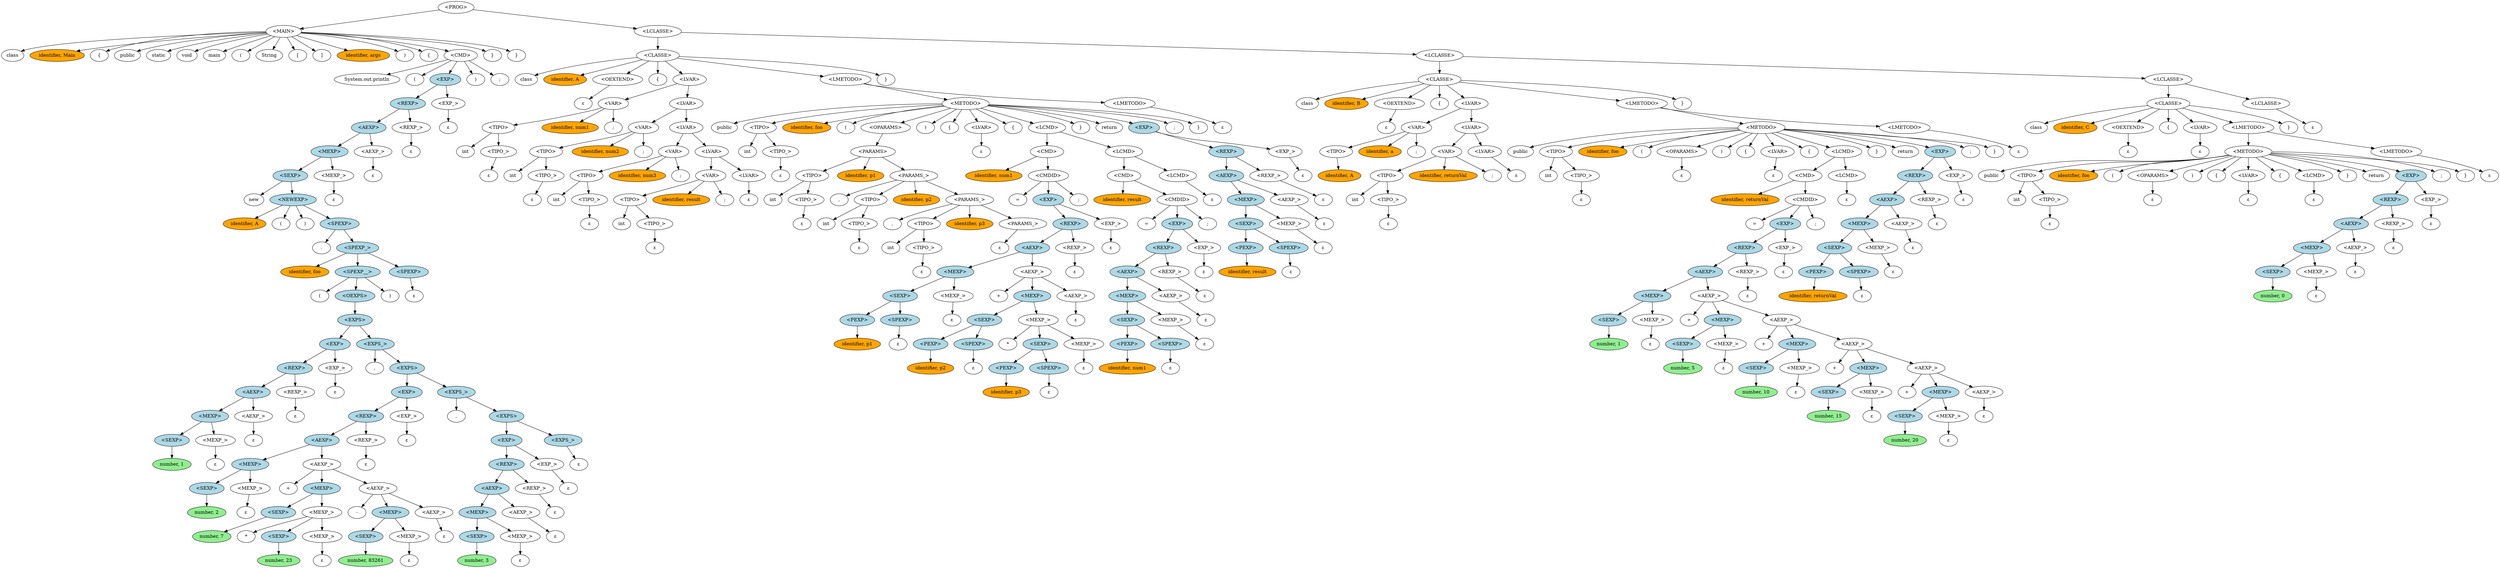 digraph tree {
    "0x0" [label="<PROG>" fillcolor="white" style="filled"];
    "0x1" [label="<MAIN>" fillcolor="white" style="filled"];
    "0x2" [label="class" fillcolor="white" style="filled"];
    "0x3" [label="identifier, Main" fillcolor="orange" style="filled"];
    "0x4" [label="{" fillcolor="white" style="filled"];
    "0x5" [label="public" fillcolor="white" style="filled"];
    "0x6" [label="static" fillcolor="white" style="filled"];
    "0x7" [label="void" fillcolor="white" style="filled"];
    "0x8" [label="main" fillcolor="white" style="filled"];
    "0x9" [label="(" fillcolor="white" style="filled"];
    "0xa" [label="String" fillcolor="white" style="filled"];
    "0xb" [label="[" fillcolor="white" style="filled"];
    "0xc" [label="]" fillcolor="white" style="filled"];
    "0xd" [label="identifier, args" fillcolor="orange" style="filled"];
    "0xe" [label=")" fillcolor="white" style="filled"];
    "0xf" [label="{" fillcolor="white" style="filled"];
    "0x10" [label="<CMD>" fillcolor="white" style="filled"];
    "0x11" [label="System.out.println" fillcolor="white" style="filled"];
    "0x12" [label="(" fillcolor="white" style="filled"];
    "0x13" [label="<EXP>" fillcolor="lightblue" style="filled"];
    "0x14" [label="<REXP>" fillcolor="lightblue" style="filled"];
    "0x15" [label="<AEXP>" fillcolor="lightblue" style="filled"];
    "0x16" [label="<MEXP>" fillcolor="lightblue" style="filled"];
    "0x17" [label="<SEXP>" fillcolor="lightblue" style="filled"];
    "0x18" [label="new" fillcolor="white" style="filled"];
    "0x19" [label="<NEWEXP>" fillcolor="lightblue" style="filled"];
    "0x1a" [label="identifier, A" fillcolor="orange" style="filled"];
    "0x1b" [label="(" fillcolor="white" style="filled"];
    "0x1c" [label=")" fillcolor="white" style="filled"];
    "0x1d" [label="<SPEXP>" fillcolor="lightblue" style="filled"];
    "0x1e" [label="." fillcolor="white" style="filled"];
    "0x1f" [label="<SPEXP_>" fillcolor="lightblue" style="filled"];
    "0x20" [label="identifier, foo" fillcolor="orange" style="filled"];
    "0x21" [label="<SPEXP__>" fillcolor="lightblue" style="filled"];
    "0x22" [label="(" fillcolor="white" style="filled"];
    "0x23" [label="<OEXPS>" fillcolor="lightblue" style="filled"];
    "0x24" [label="<EXPS>" fillcolor="lightblue" style="filled"];
    "0x25" [label="<EXP>" fillcolor="lightblue" style="filled"];
    "0x26" [label="<REXP>" fillcolor="lightblue" style="filled"];
    "0x27" [label="<AEXP>" fillcolor="lightblue" style="filled"];
    "0x28" [label="<MEXP>" fillcolor="lightblue" style="filled"];
    "0x29" [label="<SEXP>" fillcolor="lightblue" style="filled"];
    "0x2a" [label="number, 1" fillcolor="lightgreen" style="filled"];
    "0x2b" [label="<MEXP_>" fillcolor="white" style="filled"];
    "0x2c" [label="ε" fillcolor="white" style="filled"];
    "0x2d" [label="<AEXP_>" fillcolor="white" style="filled"];
    "0x2e" [label="ε" fillcolor="white" style="filled"];
    "0x2f" [label="<REXP_>" fillcolor="white" style="filled"];
    "0x30" [label="ε" fillcolor="white" style="filled"];
    "0x31" [label="<EXP_>" fillcolor="white" style="filled"];
    "0x32" [label="ε" fillcolor="white" style="filled"];
    "0x33" [label="<EXPS_>" fillcolor="lightblue" style="filled"];
    "0x34" [label="," fillcolor="white" style="filled"];
    "0x35" [label="<EXPS>" fillcolor="lightblue" style="filled"];
    "0x36" [label="<EXP>" fillcolor="lightblue" style="filled"];
    "0x37" [label="<REXP>" fillcolor="lightblue" style="filled"];
    "0x38" [label="<AEXP>" fillcolor="lightblue" style="filled"];
    "0x39" [label="<MEXP>" fillcolor="lightblue" style="filled"];
    "0x3a" [label="<SEXP>" fillcolor="lightblue" style="filled"];
    "0x3b" [label="number, 2" fillcolor="lightgreen" style="filled"];
    "0x3c" [label="<MEXP_>" fillcolor="white" style="filled"];
    "0x3d" [label="ε" fillcolor="white" style="filled"];
    "0x3e" [label="<AEXP_>" fillcolor="white" style="filled"];
    "0x3f" [label="+" fillcolor="white" style="filled"];
    "0x40" [label="<MEXP>" fillcolor="lightblue" style="filled"];
    "0x41" [label="<SEXP>" fillcolor="lightblue" style="filled"];
    "0x42" [label="number, 7" fillcolor="lightgreen" style="filled"];
    "0x43" [label="<MEXP_>" fillcolor="white" style="filled"];
    "0x44" [label="*" fillcolor="white" style="filled"];
    "0x45" [label="<SEXP>" fillcolor="lightblue" style="filled"];
    "0x46" [label="number, 23" fillcolor="lightgreen" style="filled"];
    "0x47" [label="<MEXP_>" fillcolor="white" style="filled"];
    "0x48" [label="ε" fillcolor="white" style="filled"];
    "0x49" [label="<AEXP_>" fillcolor="white" style="filled"];
    "0x4a" [label="-" fillcolor="white" style="filled"];
    "0x4b" [label="<MEXP>" fillcolor="lightblue" style="filled"];
    "0x4c" [label="<SEXP>" fillcolor="lightblue" style="filled"];
    "0x4d" [label="number, 83261" fillcolor="lightgreen" style="filled"];
    "0x4e" [label="<MEXP_>" fillcolor="white" style="filled"];
    "0x4f" [label="ε" fillcolor="white" style="filled"];
    "0x50" [label="<AEXP_>" fillcolor="white" style="filled"];
    "0x51" [label="ε" fillcolor="white" style="filled"];
    "0x52" [label="<REXP_>" fillcolor="white" style="filled"];
    "0x53" [label="ε" fillcolor="white" style="filled"];
    "0x54" [label="<EXP_>" fillcolor="white" style="filled"];
    "0x55" [label="ε" fillcolor="white" style="filled"];
    "0x56" [label="<EXPS_>" fillcolor="lightblue" style="filled"];
    "0x57" [label="," fillcolor="white" style="filled"];
    "0x58" [label="<EXPS>" fillcolor="lightblue" style="filled"];
    "0x59" [label="<EXP>" fillcolor="lightblue" style="filled"];
    "0x5a" [label="<REXP>" fillcolor="lightblue" style="filled"];
    "0x5b" [label="<AEXP>" fillcolor="lightblue" style="filled"];
    "0x5c" [label="<MEXP>" fillcolor="lightblue" style="filled"];
    "0x5d" [label="<SEXP>" fillcolor="lightblue" style="filled"];
    "0x5e" [label="number, 3" fillcolor="lightgreen" style="filled"];
    "0x5f" [label="<MEXP_>" fillcolor="white" style="filled"];
    "0x60" [label="ε" fillcolor="white" style="filled"];
    "0x61" [label="<AEXP_>" fillcolor="white" style="filled"];
    "0x62" [label="ε" fillcolor="white" style="filled"];
    "0x63" [label="<REXP_>" fillcolor="white" style="filled"];
    "0x64" [label="ε" fillcolor="white" style="filled"];
    "0x65" [label="<EXP_>" fillcolor="white" style="filled"];
    "0x66" [label="ε" fillcolor="white" style="filled"];
    "0x67" [label="<EXPS_>" fillcolor="lightblue" style="filled"];
    "0x68" [label="ε" fillcolor="white" style="filled"];
    "0x69" [label=")" fillcolor="white" style="filled"];
    "0x6a" [label="<SPEXP>" fillcolor="lightblue" style="filled"];
    "0x6b" [label="ε" fillcolor="white" style="filled"];
    "0x6c" [label="<MEXP_>" fillcolor="white" style="filled"];
    "0x6d" [label="ε" fillcolor="white" style="filled"];
    "0x6e" [label="<AEXP_>" fillcolor="white" style="filled"];
    "0x6f" [label="ε" fillcolor="white" style="filled"];
    "0x70" [label="<REXP_>" fillcolor="white" style="filled"];
    "0x71" [label="ε" fillcolor="white" style="filled"];
    "0x72" [label="<EXP_>" fillcolor="white" style="filled"];
    "0x73" [label="ε" fillcolor="white" style="filled"];
    "0x74" [label=")" fillcolor="white" style="filled"];
    "0x75" [label=";" fillcolor="white" style="filled"];
    "0x76" [label="}" fillcolor="white" style="filled"];
    "0x77" [label="}" fillcolor="white" style="filled"];
    "0x78" [label="<LCLASSE>" fillcolor="white" style="filled"];
    "0x79" [label="<CLASSE>" fillcolor="white" style="filled"];
    "0x7a" [label="class" fillcolor="white" style="filled"];
    "0x7b" [label="identifier, A" fillcolor="orange" style="filled"];
    "0x7c" [label="<OEXTEND>" fillcolor="white" style="filled"];
    "0x7d" [label="ε" fillcolor="white" style="filled"];
    "0x7e" [label="{" fillcolor="white" style="filled"];
    "0x7f" [label="<LVAR>" fillcolor="white" style="filled"];
    "0x80" [label="<VAR>" fillcolor="white" style="filled"];
    "0x81" [label="<TIPO>" fillcolor="white" style="filled"];
    "0x82" [label="int" fillcolor="white" style="filled"];
    "0x83" [label="<TIPO_>" fillcolor="white" style="filled"];
    "0x84" [label="ε" fillcolor="white" style="filled"];
    "0x85" [label="identifier, num1" fillcolor="orange" style="filled"];
    "0x86" [label=";" fillcolor="white" style="filled"];
    "0x87" [label="<LVAR>" fillcolor="white" style="filled"];
    "0x88" [label="<VAR>" fillcolor="white" style="filled"];
    "0x89" [label="<TIPO>" fillcolor="white" style="filled"];
    "0x8a" [label="int" fillcolor="white" style="filled"];
    "0x8b" [label="<TIPO_>" fillcolor="white" style="filled"];
    "0x8c" [label="ε" fillcolor="white" style="filled"];
    "0x8d" [label="identifier, num2" fillcolor="orange" style="filled"];
    "0x8e" [label=";" fillcolor="white" style="filled"];
    "0x8f" [label="<LVAR>" fillcolor="white" style="filled"];
    "0x90" [label="<VAR>" fillcolor="white" style="filled"];
    "0x91" [label="<TIPO>" fillcolor="white" style="filled"];
    "0x92" [label="int" fillcolor="white" style="filled"];
    "0x93" [label="<TIPO_>" fillcolor="white" style="filled"];
    "0x94" [label="ε" fillcolor="white" style="filled"];
    "0x95" [label="identifier, num3" fillcolor="orange" style="filled"];
    "0x96" [label=";" fillcolor="white" style="filled"];
    "0x97" [label="<LVAR>" fillcolor="white" style="filled"];
    "0x98" [label="<VAR>" fillcolor="white" style="filled"];
    "0x99" [label="<TIPO>" fillcolor="white" style="filled"];
    "0x9a" [label="int" fillcolor="white" style="filled"];
    "0x9b" [label="<TIPO_>" fillcolor="white" style="filled"];
    "0x9c" [label="ε" fillcolor="white" style="filled"];
    "0x9d" [label="identifier, result" fillcolor="orange" style="filled"];
    "0x9e" [label=";" fillcolor="white" style="filled"];
    "0x9f" [label="<LVAR>" fillcolor="white" style="filled"];
    "0xa0" [label="ε" fillcolor="white" style="filled"];
    "0xa1" [label="<LMETODO>" fillcolor="white" style="filled"];
    "0xa2" [label="<METODO>" fillcolor="white" style="filled"];
    "0xa3" [label="public" fillcolor="white" style="filled"];
    "0xa4" [label="<TIPO>" fillcolor="white" style="filled"];
    "0xa5" [label="int" fillcolor="white" style="filled"];
    "0xa6" [label="<TIPO_>" fillcolor="white" style="filled"];
    "0xa7" [label="ε" fillcolor="white" style="filled"];
    "0xa8" [label="identifier, foo" fillcolor="orange" style="filled"];
    "0xa9" [label="(" fillcolor="white" style="filled"];
    "0xaa" [label="<OPARAMS>" fillcolor="white" style="filled"];
    "0xab" [label="<PARAMS>" fillcolor="white" style="filled"];
    "0xac" [label="<TIPO>" fillcolor="white" style="filled"];
    "0xad" [label="int" fillcolor="white" style="filled"];
    "0xae" [label="<TIPO_>" fillcolor="white" style="filled"];
    "0xaf" [label="ε" fillcolor="white" style="filled"];
    "0xb0" [label="identifier, p1" fillcolor="orange" style="filled"];
    "0xb1" [label="<PARAMS_>" fillcolor="white" style="filled"];
    "0xb2" [label="," fillcolor="white" style="filled"];
    "0xb3" [label="<TIPO>" fillcolor="white" style="filled"];
    "0xb4" [label="int" fillcolor="white" style="filled"];
    "0xb5" [label="<TIPO_>" fillcolor="white" style="filled"];
    "0xb6" [label="ε" fillcolor="white" style="filled"];
    "0xb7" [label="identifier, p2" fillcolor="orange" style="filled"];
    "0xb8" [label="<PARAMS_>" fillcolor="white" style="filled"];
    "0xb9" [label="," fillcolor="white" style="filled"];
    "0xba" [label="<TIPO>" fillcolor="white" style="filled"];
    "0xbb" [label="int" fillcolor="white" style="filled"];
    "0xbc" [label="<TIPO_>" fillcolor="white" style="filled"];
    "0xbd" [label="ε" fillcolor="white" style="filled"];
    "0xbe" [label="identifier, p3" fillcolor="orange" style="filled"];
    "0xbf" [label="<PARAMS_>" fillcolor="white" style="filled"];
    "0xc0" [label="ε" fillcolor="white" style="filled"];
    "0xc1" [label=")" fillcolor="white" style="filled"];
    "0xc2" [label="{" fillcolor="white" style="filled"];
    "0xc3" [label="<LVAR>" fillcolor="white" style="filled"];
    "0xc4" [label="ε" fillcolor="white" style="filled"];
    "0xc5" [label="{" fillcolor="white" style="filled"];
    "0xc6" [label="<LCMD>" fillcolor="white" style="filled"];
    "0xc7" [label="<CMD>" fillcolor="white" style="filled"];
    "0xc8" [label="identifier, num1" fillcolor="orange" style="filled"];
    "0xc9" [label="<CMDID>" fillcolor="white" style="filled"];
    "0xca" [label="=" fillcolor="white" style="filled"];
    "0xcb" [label="<EXP>" fillcolor="lightblue" style="filled"];
    "0xcc" [label="<REXP>" fillcolor="lightblue" style="filled"];
    "0xcd" [label="<AEXP>" fillcolor="lightblue" style="filled"];
    "0xce" [label="<MEXP>" fillcolor="lightblue" style="filled"];
    "0xcf" [label="<SEXP>" fillcolor="lightblue" style="filled"];
    "0xd0" [label="<PEXP>" fillcolor="lightblue" style="filled"];
    "0xd1" [label="identifier, p1" fillcolor="orange" style="filled"];
    "0xd2" [label="<SPEXP>" fillcolor="lightblue" style="filled"];
    "0xd3" [label="ε" fillcolor="white" style="filled"];
    "0xd4" [label="<MEXP_>" fillcolor="white" style="filled"];
    "0xd5" [label="ε" fillcolor="white" style="filled"];
    "0xd6" [label="<AEXP_>" fillcolor="white" style="filled"];
    "0xd7" [label="+" fillcolor="white" style="filled"];
    "0xd8" [label="<MEXP>" fillcolor="lightblue" style="filled"];
    "0xd9" [label="<SEXP>" fillcolor="lightblue" style="filled"];
    "0xda" [label="<PEXP>" fillcolor="lightblue" style="filled"];
    "0xdb" [label="identifier, p2" fillcolor="orange" style="filled"];
    "0xdc" [label="<SPEXP>" fillcolor="lightblue" style="filled"];
    "0xdd" [label="ε" fillcolor="white" style="filled"];
    "0xde" [label="<MEXP_>" fillcolor="white" style="filled"];
    "0xdf" [label="*" fillcolor="white" style="filled"];
    "0xe0" [label="<SEXP>" fillcolor="lightblue" style="filled"];
    "0xe1" [label="<PEXP>" fillcolor="lightblue" style="filled"];
    "0xe2" [label="identifier, p3" fillcolor="orange" style="filled"];
    "0xe3" [label="<SPEXP>" fillcolor="lightblue" style="filled"];
    "0xe4" [label="ε" fillcolor="white" style="filled"];
    "0xe5" [label="<MEXP_>" fillcolor="white" style="filled"];
    "0xe6" [label="ε" fillcolor="white" style="filled"];
    "0xe7" [label="<AEXP_>" fillcolor="white" style="filled"];
    "0xe8" [label="ε" fillcolor="white" style="filled"];
    "0xe9" [label="<REXP_>" fillcolor="white" style="filled"];
    "0xea" [label="ε" fillcolor="white" style="filled"];
    "0xeb" [label="<EXP_>" fillcolor="white" style="filled"];
    "0xec" [label="ε" fillcolor="white" style="filled"];
    "0xed" [label=";" fillcolor="white" style="filled"];
    "0xee" [label="<LCMD>" fillcolor="white" style="filled"];
    "0xef" [label="<CMD>" fillcolor="white" style="filled"];
    "0xf0" [label="identifier, result" fillcolor="orange" style="filled"];
    "0xf1" [label="<CMDID>" fillcolor="white" style="filled"];
    "0xf2" [label="=" fillcolor="white" style="filled"];
    "0xf3" [label="<EXP>" fillcolor="lightblue" style="filled"];
    "0xf4" [label="<REXP>" fillcolor="lightblue" style="filled"];
    "0xf5" [label="<AEXP>" fillcolor="lightblue" style="filled"];
    "0xf6" [label="<MEXP>" fillcolor="lightblue" style="filled"];
    "0xf7" [label="<SEXP>" fillcolor="lightblue" style="filled"];
    "0xf8" [label="<PEXP>" fillcolor="lightblue" style="filled"];
    "0xf9" [label="identifier, num1" fillcolor="orange" style="filled"];
    "0xfa" [label="<SPEXP>" fillcolor="lightblue" style="filled"];
    "0xfb" [label="ε" fillcolor="white" style="filled"];
    "0xfc" [label="<MEXP_>" fillcolor="white" style="filled"];
    "0xfd" [label="ε" fillcolor="white" style="filled"];
    "0xfe" [label="<AEXP_>" fillcolor="white" style="filled"];
    "0xff" [label="ε" fillcolor="white" style="filled"];
    "0x100" [label="<REXP_>" fillcolor="white" style="filled"];
    "0x101" [label="ε" fillcolor="white" style="filled"];
    "0x102" [label="<EXP_>" fillcolor="white" style="filled"];
    "0x103" [label="ε" fillcolor="white" style="filled"];
    "0x104" [label=";" fillcolor="white" style="filled"];
    "0x105" [label="<LCMD>" fillcolor="white" style="filled"];
    "0x106" [label="ε" fillcolor="white" style="filled"];
    "0x107" [label="}" fillcolor="white" style="filled"];
    "0x108" [label="return" fillcolor="white" style="filled"];
    "0x109" [label="<EXP>" fillcolor="lightblue" style="filled"];
    "0x10a" [label="<REXP>" fillcolor="lightblue" style="filled"];
    "0x10b" [label="<AEXP>" fillcolor="lightblue" style="filled"];
    "0x10c" [label="<MEXP>" fillcolor="lightblue" style="filled"];
    "0x10d" [label="<SEXP>" fillcolor="lightblue" style="filled"];
    "0x10e" [label="<PEXP>" fillcolor="lightblue" style="filled"];
    "0x10f" [label="identifier, result" fillcolor="orange" style="filled"];
    "0x110" [label="<SPEXP>" fillcolor="lightblue" style="filled"];
    "0x111" [label="ε" fillcolor="white" style="filled"];
    "0x112" [label="<MEXP_>" fillcolor="white" style="filled"];
    "0x113" [label="ε" fillcolor="white" style="filled"];
    "0x114" [label="<AEXP_>" fillcolor="white" style="filled"];
    "0x115" [label="ε" fillcolor="white" style="filled"];
    "0x116" [label="<REXP_>" fillcolor="white" style="filled"];
    "0x117" [label="ε" fillcolor="white" style="filled"];
    "0x118" [label="<EXP_>" fillcolor="white" style="filled"];
    "0x119" [label="ε" fillcolor="white" style="filled"];
    "0x11a" [label=";" fillcolor="white" style="filled"];
    "0x11b" [label="}" fillcolor="white" style="filled"];
    "0x11c" [label="<LMETODO>" fillcolor="white" style="filled"];
    "0x11d" [label="ε" fillcolor="white" style="filled"];
    "0x11e" [label="}" fillcolor="white" style="filled"];
    "0x11f" [label="<LCLASSE>" fillcolor="white" style="filled"];
    "0x120" [label="<CLASSE>" fillcolor="white" style="filled"];
    "0x121" [label="class" fillcolor="white" style="filled"];
    "0x122" [label="identifier, B" fillcolor="orange" style="filled"];
    "0x123" [label="<OEXTEND>" fillcolor="white" style="filled"];
    "0x124" [label="ε" fillcolor="white" style="filled"];
    "0x125" [label="{" fillcolor="white" style="filled"];
    "0x126" [label="<LVAR>" fillcolor="white" style="filled"];
    "0x127" [label="<VAR>" fillcolor="white" style="filled"];
    "0x128" [label="<TIPO>" fillcolor="white" style="filled"];
    "0x129" [label="identifier, A" fillcolor="orange" style="filled"];
    "0x12a" [label="identifier, a" fillcolor="orange" style="filled"];
    "0x12b" [label=";" fillcolor="white" style="filled"];
    "0x12c" [label="<LVAR>" fillcolor="white" style="filled"];
    "0x12d" [label="<VAR>" fillcolor="white" style="filled"];
    "0x12e" [label="<TIPO>" fillcolor="white" style="filled"];
    "0x12f" [label="int" fillcolor="white" style="filled"];
    "0x130" [label="<TIPO_>" fillcolor="white" style="filled"];
    "0x131" [label="ε" fillcolor="white" style="filled"];
    "0x132" [label="identifier, returnVal" fillcolor="orange" style="filled"];
    "0x133" [label=";" fillcolor="white" style="filled"];
    "0x134" [label="<LVAR>" fillcolor="white" style="filled"];
    "0x135" [label="ε" fillcolor="white" style="filled"];
    "0x136" [label="<LMETODO>" fillcolor="white" style="filled"];
    "0x137" [label="<METODO>" fillcolor="white" style="filled"];
    "0x138" [label="public" fillcolor="white" style="filled"];
    "0x139" [label="<TIPO>" fillcolor="white" style="filled"];
    "0x13a" [label="int" fillcolor="white" style="filled"];
    "0x13b" [label="<TIPO_>" fillcolor="white" style="filled"];
    "0x13c" [label="ε" fillcolor="white" style="filled"];
    "0x13d" [label="identifier, foo" fillcolor="orange" style="filled"];
    "0x13e" [label="(" fillcolor="white" style="filled"];
    "0x13f" [label="<OPARAMS>" fillcolor="white" style="filled"];
    "0x140" [label="ε" fillcolor="white" style="filled"];
    "0x141" [label=")" fillcolor="white" style="filled"];
    "0x142" [label="{" fillcolor="white" style="filled"];
    "0x143" [label="<LVAR>" fillcolor="white" style="filled"];
    "0x144" [label="ε" fillcolor="white" style="filled"];
    "0x145" [label="{" fillcolor="white" style="filled"];
    "0x146" [label="<LCMD>" fillcolor="white" style="filled"];
    "0x147" [label="<CMD>" fillcolor="white" style="filled"];
    "0x148" [label="identifier, returnVal" fillcolor="orange" style="filled"];
    "0x149" [label="<CMDID>" fillcolor="white" style="filled"];
    "0x14a" [label="=" fillcolor="white" style="filled"];
    "0x14b" [label="<EXP>" fillcolor="lightblue" style="filled"];
    "0x14c" [label="<REXP>" fillcolor="lightblue" style="filled"];
    "0x14d" [label="<AEXP>" fillcolor="lightblue" style="filled"];
    "0x14e" [label="<MEXP>" fillcolor="lightblue" style="filled"];
    "0x14f" [label="<SEXP>" fillcolor="lightblue" style="filled"];
    "0x150" [label="number, 1" fillcolor="lightgreen" style="filled"];
    "0x151" [label="<MEXP_>" fillcolor="white" style="filled"];
    "0x152" [label="ε" fillcolor="white" style="filled"];
    "0x153" [label="<AEXP_>" fillcolor="white" style="filled"];
    "0x154" [label="+" fillcolor="white" style="filled"];
    "0x155" [label="<MEXP>" fillcolor="lightblue" style="filled"];
    "0x156" [label="<SEXP>" fillcolor="lightblue" style="filled"];
    "0x157" [label="number, 5" fillcolor="lightgreen" style="filled"];
    "0x158" [label="<MEXP_>" fillcolor="white" style="filled"];
    "0x159" [label="ε" fillcolor="white" style="filled"];
    "0x15a" [label="<AEXP_>" fillcolor="white" style="filled"];
    "0x15b" [label="+" fillcolor="white" style="filled"];
    "0x15c" [label="<MEXP>" fillcolor="lightblue" style="filled"];
    "0x15d" [label="<SEXP>" fillcolor="lightblue" style="filled"];
    "0x15e" [label="number, 10" fillcolor="lightgreen" style="filled"];
    "0x15f" [label="<MEXP_>" fillcolor="white" style="filled"];
    "0x160" [label="ε" fillcolor="white" style="filled"];
    "0x161" [label="<AEXP_>" fillcolor="white" style="filled"];
    "0x162" [label="+" fillcolor="white" style="filled"];
    "0x163" [label="<MEXP>" fillcolor="lightblue" style="filled"];
    "0x164" [label="<SEXP>" fillcolor="lightblue" style="filled"];
    "0x165" [label="number, 15" fillcolor="lightgreen" style="filled"];
    "0x166" [label="<MEXP_>" fillcolor="white" style="filled"];
    "0x167" [label="ε" fillcolor="white" style="filled"];
    "0x168" [label="<AEXP_>" fillcolor="white" style="filled"];
    "0x169" [label="+" fillcolor="white" style="filled"];
    "0x16a" [label="<MEXP>" fillcolor="lightblue" style="filled"];
    "0x16b" [label="<SEXP>" fillcolor="lightblue" style="filled"];
    "0x16c" [label="number, 20" fillcolor="lightgreen" style="filled"];
    "0x16d" [label="<MEXP_>" fillcolor="white" style="filled"];
    "0x16e" [label="ε" fillcolor="white" style="filled"];
    "0x16f" [label="<AEXP_>" fillcolor="white" style="filled"];
    "0x170" [label="ε" fillcolor="white" style="filled"];
    "0x171" [label="<REXP_>" fillcolor="white" style="filled"];
    "0x172" [label="ε" fillcolor="white" style="filled"];
    "0x173" [label="<EXP_>" fillcolor="white" style="filled"];
    "0x174" [label="ε" fillcolor="white" style="filled"];
    "0x175" [label=";" fillcolor="white" style="filled"];
    "0x176" [label="<LCMD>" fillcolor="white" style="filled"];
    "0x177" [label="ε" fillcolor="white" style="filled"];
    "0x178" [label="}" fillcolor="white" style="filled"];
    "0x179" [label="return" fillcolor="white" style="filled"];
    "0x17a" [label="<EXP>" fillcolor="lightblue" style="filled"];
    "0x17b" [label="<REXP>" fillcolor="lightblue" style="filled"];
    "0x17c" [label="<AEXP>" fillcolor="lightblue" style="filled"];
    "0x17d" [label="<MEXP>" fillcolor="lightblue" style="filled"];
    "0x17e" [label="<SEXP>" fillcolor="lightblue" style="filled"];
    "0x17f" [label="<PEXP>" fillcolor="lightblue" style="filled"];
    "0x180" [label="identifier, returnVal" fillcolor="orange" style="filled"];
    "0x181" [label="<SPEXP>" fillcolor="lightblue" style="filled"];
    "0x182" [label="ε" fillcolor="white" style="filled"];
    "0x183" [label="<MEXP_>" fillcolor="white" style="filled"];
    "0x184" [label="ε" fillcolor="white" style="filled"];
    "0x185" [label="<AEXP_>" fillcolor="white" style="filled"];
    "0x186" [label="ε" fillcolor="white" style="filled"];
    "0x187" [label="<REXP_>" fillcolor="white" style="filled"];
    "0x188" [label="ε" fillcolor="white" style="filled"];
    "0x189" [label="<EXP_>" fillcolor="white" style="filled"];
    "0x18a" [label="ε" fillcolor="white" style="filled"];
    "0x18b" [label=";" fillcolor="white" style="filled"];
    "0x18c" [label="}" fillcolor="white" style="filled"];
    "0x18d" [label="<LMETODO>" fillcolor="white" style="filled"];
    "0x18e" [label="ε" fillcolor="white" style="filled"];
    "0x18f" [label="}" fillcolor="white" style="filled"];
    "0x190" [label="<LCLASSE>" fillcolor="white" style="filled"];
    "0x191" [label="<CLASSE>" fillcolor="white" style="filled"];
    "0x192" [label="class" fillcolor="white" style="filled"];
    "0x193" [label="identifier, C" fillcolor="orange" style="filled"];
    "0x194" [label="<OEXTEND>" fillcolor="white" style="filled"];
    "0x195" [label="ε" fillcolor="white" style="filled"];
    "0x196" [label="{" fillcolor="white" style="filled"];
    "0x197" [label="<LVAR>" fillcolor="white" style="filled"];
    "0x198" [label="ε" fillcolor="white" style="filled"];
    "0x199" [label="<LMETODO>" fillcolor="white" style="filled"];
    "0x19a" [label="<METODO>" fillcolor="white" style="filled"];
    "0x19b" [label="public" fillcolor="white" style="filled"];
    "0x19c" [label="<TIPO>" fillcolor="white" style="filled"];
    "0x19d" [label="int" fillcolor="white" style="filled"];
    "0x19e" [label="<TIPO_>" fillcolor="white" style="filled"];
    "0x19f" [label="ε" fillcolor="white" style="filled"];
    "0x1a0" [label="identifier, foo" fillcolor="orange" style="filled"];
    "0x1a1" [label="(" fillcolor="white" style="filled"];
    "0x1a2" [label="<OPARAMS>" fillcolor="white" style="filled"];
    "0x1a3" [label="ε" fillcolor="white" style="filled"];
    "0x1a4" [label=")" fillcolor="white" style="filled"];
    "0x1a5" [label="{" fillcolor="white" style="filled"];
    "0x1a6" [label="<LVAR>" fillcolor="white" style="filled"];
    "0x1a7" [label="ε" fillcolor="white" style="filled"];
    "0x1a8" [label="{" fillcolor="white" style="filled"];
    "0x1a9" [label="<LCMD>" fillcolor="white" style="filled"];
    "0x1aa" [label="ε" fillcolor="white" style="filled"];
    "0x1ab" [label="}" fillcolor="white" style="filled"];
    "0x1ac" [label="return" fillcolor="white" style="filled"];
    "0x1ad" [label="<EXP>" fillcolor="lightblue" style="filled"];
    "0x1ae" [label="<REXP>" fillcolor="lightblue" style="filled"];
    "0x1af" [label="<AEXP>" fillcolor="lightblue" style="filled"];
    "0x1b0" [label="<MEXP>" fillcolor="lightblue" style="filled"];
    "0x1b1" [label="<SEXP>" fillcolor="lightblue" style="filled"];
    "0x1b2" [label="number, 0" fillcolor="lightgreen" style="filled"];
    "0x1b3" [label="<MEXP_>" fillcolor="white" style="filled"];
    "0x1b4" [label="ε" fillcolor="white" style="filled"];
    "0x1b5" [label="<AEXP_>" fillcolor="white" style="filled"];
    "0x1b6" [label="ε" fillcolor="white" style="filled"];
    "0x1b7" [label="<REXP_>" fillcolor="white" style="filled"];
    "0x1b8" [label="ε" fillcolor="white" style="filled"];
    "0x1b9" [label="<EXP_>" fillcolor="white" style="filled"];
    "0x1ba" [label="ε" fillcolor="white" style="filled"];
    "0x1bb" [label=";" fillcolor="white" style="filled"];
    "0x1bc" [label="}" fillcolor="white" style="filled"];
    "0x1bd" [label="<LMETODO>" fillcolor="white" style="filled"];
    "0x1be" [label="ε" fillcolor="white" style="filled"];
    "0x1bf" [label="}" fillcolor="white" style="filled"];
    "0x1c0" [label="<LCLASSE>" fillcolor="white" style="filled"];
    "0x1c1" [label="ε" fillcolor="white" style="filled"];
    "0x0" -> "0x1";
    "0x0" -> "0x78";
    "0x1" -> "0x2";
    "0x1" -> "0x3";
    "0x1" -> "0x4";
    "0x1" -> "0x5";
    "0x1" -> "0x6";
    "0x1" -> "0x7";
    "0x1" -> "0x8";
    "0x1" -> "0x9";
    "0x1" -> "0xa";
    "0x1" -> "0xb";
    "0x1" -> "0xc";
    "0x1" -> "0xd";
    "0x1" -> "0xe";
    "0x1" -> "0xf";
    "0x1" -> "0x10";
    "0x1" -> "0x76";
    "0x1" -> "0x77";
    "0x10" -> "0x11";
    "0x10" -> "0x12";
    "0x10" -> "0x13";
    "0x10" -> "0x74";
    "0x10" -> "0x75";
    "0x13" -> "0x14";
    "0x13" -> "0x72";
    "0x14" -> "0x15";
    "0x14" -> "0x70";
    "0x15" -> "0x16";
    "0x15" -> "0x6e";
    "0x16" -> "0x17";
    "0x16" -> "0x6c";
    "0x17" -> "0x18";
    "0x17" -> "0x19";
    "0x19" -> "0x1a";
    "0x19" -> "0x1b";
    "0x19" -> "0x1c";
    "0x19" -> "0x1d";
    "0x1d" -> "0x1e";
    "0x1d" -> "0x1f";
    "0x1f" -> "0x20";
    "0x1f" -> "0x21";
    "0x1f" -> "0x6a";
    "0x21" -> "0x22";
    "0x21" -> "0x23";
    "0x21" -> "0x69";
    "0x23" -> "0x24";
    "0x24" -> "0x25";
    "0x24" -> "0x33";
    "0x25" -> "0x26";
    "0x25" -> "0x31";
    "0x26" -> "0x27";
    "0x26" -> "0x2f";
    "0x27" -> "0x28";
    "0x27" -> "0x2d";
    "0x28" -> "0x29";
    "0x28" -> "0x2b";
    "0x29" -> "0x2a";
    "0x2b" -> "0x2c";
    "0x2d" -> "0x2e";
    "0x2f" -> "0x30";
    "0x31" -> "0x32";
    "0x33" -> "0x34";
    "0x33" -> "0x35";
    "0x35" -> "0x36";
    "0x35" -> "0x56";
    "0x36" -> "0x37";
    "0x36" -> "0x54";
    "0x37" -> "0x38";
    "0x37" -> "0x52";
    "0x38" -> "0x39";
    "0x38" -> "0x3e";
    "0x39" -> "0x3a";
    "0x39" -> "0x3c";
    "0x3a" -> "0x3b";
    "0x3c" -> "0x3d";
    "0x3e" -> "0x3f";
    "0x3e" -> "0x40";
    "0x3e" -> "0x49";
    "0x40" -> "0x41";
    "0x40" -> "0x43";
    "0x41" -> "0x42";
    "0x43" -> "0x44";
    "0x43" -> "0x45";
    "0x43" -> "0x47";
    "0x45" -> "0x46";
    "0x47" -> "0x48";
    "0x49" -> "0x4a";
    "0x49" -> "0x4b";
    "0x49" -> "0x50";
    "0x4b" -> "0x4c";
    "0x4b" -> "0x4e";
    "0x4c" -> "0x4d";
    "0x4e" -> "0x4f";
    "0x50" -> "0x51";
    "0x52" -> "0x53";
    "0x54" -> "0x55";
    "0x56" -> "0x57";
    "0x56" -> "0x58";
    "0x58" -> "0x59";
    "0x58" -> "0x67";
    "0x59" -> "0x5a";
    "0x59" -> "0x65";
    "0x5a" -> "0x5b";
    "0x5a" -> "0x63";
    "0x5b" -> "0x5c";
    "0x5b" -> "0x61";
    "0x5c" -> "0x5d";
    "0x5c" -> "0x5f";
    "0x5d" -> "0x5e";
    "0x5f" -> "0x60";
    "0x61" -> "0x62";
    "0x63" -> "0x64";
    "0x65" -> "0x66";
    "0x67" -> "0x68";
    "0x6a" -> "0x6b";
    "0x6c" -> "0x6d";
    "0x6e" -> "0x6f";
    "0x70" -> "0x71";
    "0x72" -> "0x73";
    "0x78" -> "0x79";
    "0x78" -> "0x11f";
    "0x79" -> "0x7a";
    "0x79" -> "0x7b";
    "0x79" -> "0x7c";
    "0x79" -> "0x7e";
    "0x79" -> "0x7f";
    "0x79" -> "0xa1";
    "0x79" -> "0x11e";
    "0x7c" -> "0x7d";
    "0x7f" -> "0x80";
    "0x7f" -> "0x87";
    "0x80" -> "0x81";
    "0x80" -> "0x85";
    "0x80" -> "0x86";
    "0x81" -> "0x82";
    "0x81" -> "0x83";
    "0x83" -> "0x84";
    "0x87" -> "0x88";
    "0x87" -> "0x8f";
    "0x88" -> "0x89";
    "0x88" -> "0x8d";
    "0x88" -> "0x8e";
    "0x89" -> "0x8a";
    "0x89" -> "0x8b";
    "0x8b" -> "0x8c";
    "0x8f" -> "0x90";
    "0x8f" -> "0x97";
    "0x90" -> "0x91";
    "0x90" -> "0x95";
    "0x90" -> "0x96";
    "0x91" -> "0x92";
    "0x91" -> "0x93";
    "0x93" -> "0x94";
    "0x97" -> "0x98";
    "0x97" -> "0x9f";
    "0x98" -> "0x99";
    "0x98" -> "0x9d";
    "0x98" -> "0x9e";
    "0x99" -> "0x9a";
    "0x99" -> "0x9b";
    "0x9b" -> "0x9c";
    "0x9f" -> "0xa0";
    "0xa1" -> "0xa2";
    "0xa1" -> "0x11c";
    "0xa2" -> "0xa3";
    "0xa2" -> "0xa4";
    "0xa2" -> "0xa8";
    "0xa2" -> "0xa9";
    "0xa2" -> "0xaa";
    "0xa2" -> "0xc1";
    "0xa2" -> "0xc2";
    "0xa2" -> "0xc3";
    "0xa2" -> "0xc5";
    "0xa2" -> "0xc6";
    "0xa2" -> "0x107";
    "0xa2" -> "0x108";
    "0xa2" -> "0x109";
    "0xa2" -> "0x11a";
    "0xa2" -> "0x11b";
    "0xa4" -> "0xa5";
    "0xa4" -> "0xa6";
    "0xa6" -> "0xa7";
    "0xaa" -> "0xab";
    "0xab" -> "0xac";
    "0xab" -> "0xb0";
    "0xab" -> "0xb1";
    "0xac" -> "0xad";
    "0xac" -> "0xae";
    "0xae" -> "0xaf";
    "0xb1" -> "0xb2";
    "0xb1" -> "0xb3";
    "0xb1" -> "0xb7";
    "0xb1" -> "0xb8";
    "0xb3" -> "0xb4";
    "0xb3" -> "0xb5";
    "0xb5" -> "0xb6";
    "0xb8" -> "0xb9";
    "0xb8" -> "0xba";
    "0xb8" -> "0xbe";
    "0xb8" -> "0xbf";
    "0xba" -> "0xbb";
    "0xba" -> "0xbc";
    "0xbc" -> "0xbd";
    "0xbf" -> "0xc0";
    "0xc3" -> "0xc4";
    "0xc6" -> "0xc7";
    "0xc6" -> "0xee";
    "0xc7" -> "0xc8";
    "0xc7" -> "0xc9";
    "0xc9" -> "0xca";
    "0xc9" -> "0xcb";
    "0xc9" -> "0xed";
    "0xcb" -> "0xcc";
    "0xcb" -> "0xeb";
    "0xcc" -> "0xcd";
    "0xcc" -> "0xe9";
    "0xcd" -> "0xce";
    "0xcd" -> "0xd6";
    "0xce" -> "0xcf";
    "0xce" -> "0xd4";
    "0xcf" -> "0xd0";
    "0xcf" -> "0xd2";
    "0xd0" -> "0xd1";
    "0xd2" -> "0xd3";
    "0xd4" -> "0xd5";
    "0xd6" -> "0xd7";
    "0xd6" -> "0xd8";
    "0xd6" -> "0xe7";
    "0xd8" -> "0xd9";
    "0xd8" -> "0xde";
    "0xd9" -> "0xda";
    "0xd9" -> "0xdc";
    "0xda" -> "0xdb";
    "0xdc" -> "0xdd";
    "0xde" -> "0xdf";
    "0xde" -> "0xe0";
    "0xde" -> "0xe5";
    "0xe0" -> "0xe1";
    "0xe0" -> "0xe3";
    "0xe1" -> "0xe2";
    "0xe3" -> "0xe4";
    "0xe5" -> "0xe6";
    "0xe7" -> "0xe8";
    "0xe9" -> "0xea";
    "0xeb" -> "0xec";
    "0xee" -> "0xef";
    "0xee" -> "0x105";
    "0xef" -> "0xf0";
    "0xef" -> "0xf1";
    "0xf1" -> "0xf2";
    "0xf1" -> "0xf3";
    "0xf1" -> "0x104";
    "0xf3" -> "0xf4";
    "0xf3" -> "0x102";
    "0xf4" -> "0xf5";
    "0xf4" -> "0x100";
    "0xf5" -> "0xf6";
    "0xf5" -> "0xfe";
    "0xf6" -> "0xf7";
    "0xf6" -> "0xfc";
    "0xf7" -> "0xf8";
    "0xf7" -> "0xfa";
    "0xf8" -> "0xf9";
    "0xfa" -> "0xfb";
    "0xfc" -> "0xfd";
    "0xfe" -> "0xff";
    "0x100" -> "0x101";
    "0x102" -> "0x103";
    "0x105" -> "0x106";
    "0x109" -> "0x10a";
    "0x109" -> "0x118";
    "0x10a" -> "0x10b";
    "0x10a" -> "0x116";
    "0x10b" -> "0x10c";
    "0x10b" -> "0x114";
    "0x10c" -> "0x10d";
    "0x10c" -> "0x112";
    "0x10d" -> "0x10e";
    "0x10d" -> "0x110";
    "0x10e" -> "0x10f";
    "0x110" -> "0x111";
    "0x112" -> "0x113";
    "0x114" -> "0x115";
    "0x116" -> "0x117";
    "0x118" -> "0x119";
    "0x11c" -> "0x11d";
    "0x11f" -> "0x120";
    "0x11f" -> "0x190";
    "0x120" -> "0x121";
    "0x120" -> "0x122";
    "0x120" -> "0x123";
    "0x120" -> "0x125";
    "0x120" -> "0x126";
    "0x120" -> "0x136";
    "0x120" -> "0x18f";
    "0x123" -> "0x124";
    "0x126" -> "0x127";
    "0x126" -> "0x12c";
    "0x127" -> "0x128";
    "0x127" -> "0x12a";
    "0x127" -> "0x12b";
    "0x128" -> "0x129";
    "0x12c" -> "0x12d";
    "0x12c" -> "0x134";
    "0x12d" -> "0x12e";
    "0x12d" -> "0x132";
    "0x12d" -> "0x133";
    "0x12e" -> "0x12f";
    "0x12e" -> "0x130";
    "0x130" -> "0x131";
    "0x134" -> "0x135";
    "0x136" -> "0x137";
    "0x136" -> "0x18d";
    "0x137" -> "0x138";
    "0x137" -> "0x139";
    "0x137" -> "0x13d";
    "0x137" -> "0x13e";
    "0x137" -> "0x13f";
    "0x137" -> "0x141";
    "0x137" -> "0x142";
    "0x137" -> "0x143";
    "0x137" -> "0x145";
    "0x137" -> "0x146";
    "0x137" -> "0x178";
    "0x137" -> "0x179";
    "0x137" -> "0x17a";
    "0x137" -> "0x18b";
    "0x137" -> "0x18c";
    "0x139" -> "0x13a";
    "0x139" -> "0x13b";
    "0x13b" -> "0x13c";
    "0x13f" -> "0x140";
    "0x143" -> "0x144";
    "0x146" -> "0x147";
    "0x146" -> "0x176";
    "0x147" -> "0x148";
    "0x147" -> "0x149";
    "0x149" -> "0x14a";
    "0x149" -> "0x14b";
    "0x149" -> "0x175";
    "0x14b" -> "0x14c";
    "0x14b" -> "0x173";
    "0x14c" -> "0x14d";
    "0x14c" -> "0x171";
    "0x14d" -> "0x14e";
    "0x14d" -> "0x153";
    "0x14e" -> "0x14f";
    "0x14e" -> "0x151";
    "0x14f" -> "0x150";
    "0x151" -> "0x152";
    "0x153" -> "0x154";
    "0x153" -> "0x155";
    "0x153" -> "0x15a";
    "0x155" -> "0x156";
    "0x155" -> "0x158";
    "0x156" -> "0x157";
    "0x158" -> "0x159";
    "0x15a" -> "0x15b";
    "0x15a" -> "0x15c";
    "0x15a" -> "0x161";
    "0x15c" -> "0x15d";
    "0x15c" -> "0x15f";
    "0x15d" -> "0x15e";
    "0x15f" -> "0x160";
    "0x161" -> "0x162";
    "0x161" -> "0x163";
    "0x161" -> "0x168";
    "0x163" -> "0x164";
    "0x163" -> "0x166";
    "0x164" -> "0x165";
    "0x166" -> "0x167";
    "0x168" -> "0x169";
    "0x168" -> "0x16a";
    "0x168" -> "0x16f";
    "0x16a" -> "0x16b";
    "0x16a" -> "0x16d";
    "0x16b" -> "0x16c";
    "0x16d" -> "0x16e";
    "0x16f" -> "0x170";
    "0x171" -> "0x172";
    "0x173" -> "0x174";
    "0x176" -> "0x177";
    "0x17a" -> "0x17b";
    "0x17a" -> "0x189";
    "0x17b" -> "0x17c";
    "0x17b" -> "0x187";
    "0x17c" -> "0x17d";
    "0x17c" -> "0x185";
    "0x17d" -> "0x17e";
    "0x17d" -> "0x183";
    "0x17e" -> "0x17f";
    "0x17e" -> "0x181";
    "0x17f" -> "0x180";
    "0x181" -> "0x182";
    "0x183" -> "0x184";
    "0x185" -> "0x186";
    "0x187" -> "0x188";
    "0x189" -> "0x18a";
    "0x18d" -> "0x18e";
    "0x190" -> "0x191";
    "0x190" -> "0x1c0";
    "0x191" -> "0x192";
    "0x191" -> "0x193";
    "0x191" -> "0x194";
    "0x191" -> "0x196";
    "0x191" -> "0x197";
    "0x191" -> "0x199";
    "0x191" -> "0x1bf";
    "0x194" -> "0x195";
    "0x197" -> "0x198";
    "0x199" -> "0x19a";
    "0x199" -> "0x1bd";
    "0x19a" -> "0x19b";
    "0x19a" -> "0x19c";
    "0x19a" -> "0x1a0";
    "0x19a" -> "0x1a1";
    "0x19a" -> "0x1a2";
    "0x19a" -> "0x1a4";
    "0x19a" -> "0x1a5";
    "0x19a" -> "0x1a6";
    "0x19a" -> "0x1a8";
    "0x19a" -> "0x1a9";
    "0x19a" -> "0x1ab";
    "0x19a" -> "0x1ac";
    "0x19a" -> "0x1ad";
    "0x19a" -> "0x1bb";
    "0x19a" -> "0x1bc";
    "0x19c" -> "0x19d";
    "0x19c" -> "0x19e";
    "0x19e" -> "0x19f";
    "0x1a2" -> "0x1a3";
    "0x1a6" -> "0x1a7";
    "0x1a9" -> "0x1aa";
    "0x1ad" -> "0x1ae";
    "0x1ad" -> "0x1b9";
    "0x1ae" -> "0x1af";
    "0x1ae" -> "0x1b7";
    "0x1af" -> "0x1b0";
    "0x1af" -> "0x1b5";
    "0x1b0" -> "0x1b1";
    "0x1b0" -> "0x1b3";
    "0x1b1" -> "0x1b2";
    "0x1b3" -> "0x1b4";
    "0x1b5" -> "0x1b6";
    "0x1b7" -> "0x1b8";
    "0x1b9" -> "0x1ba";
    "0x1bd" -> "0x1be";
    "0x1c0" -> "0x1c1";
}
